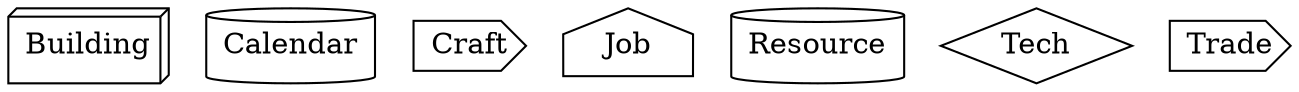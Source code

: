 
digraph {
  "Building" [shape="box3d"];
  "Calendar" [shape="cylinder"];
  "Craft" [shape="cds"];
  "Job" [shape="house"];
  "Resource" [shape="cylinder"];
  "Tech" [shape="diamond"];
  "Trade" [shape="cds"];

}
